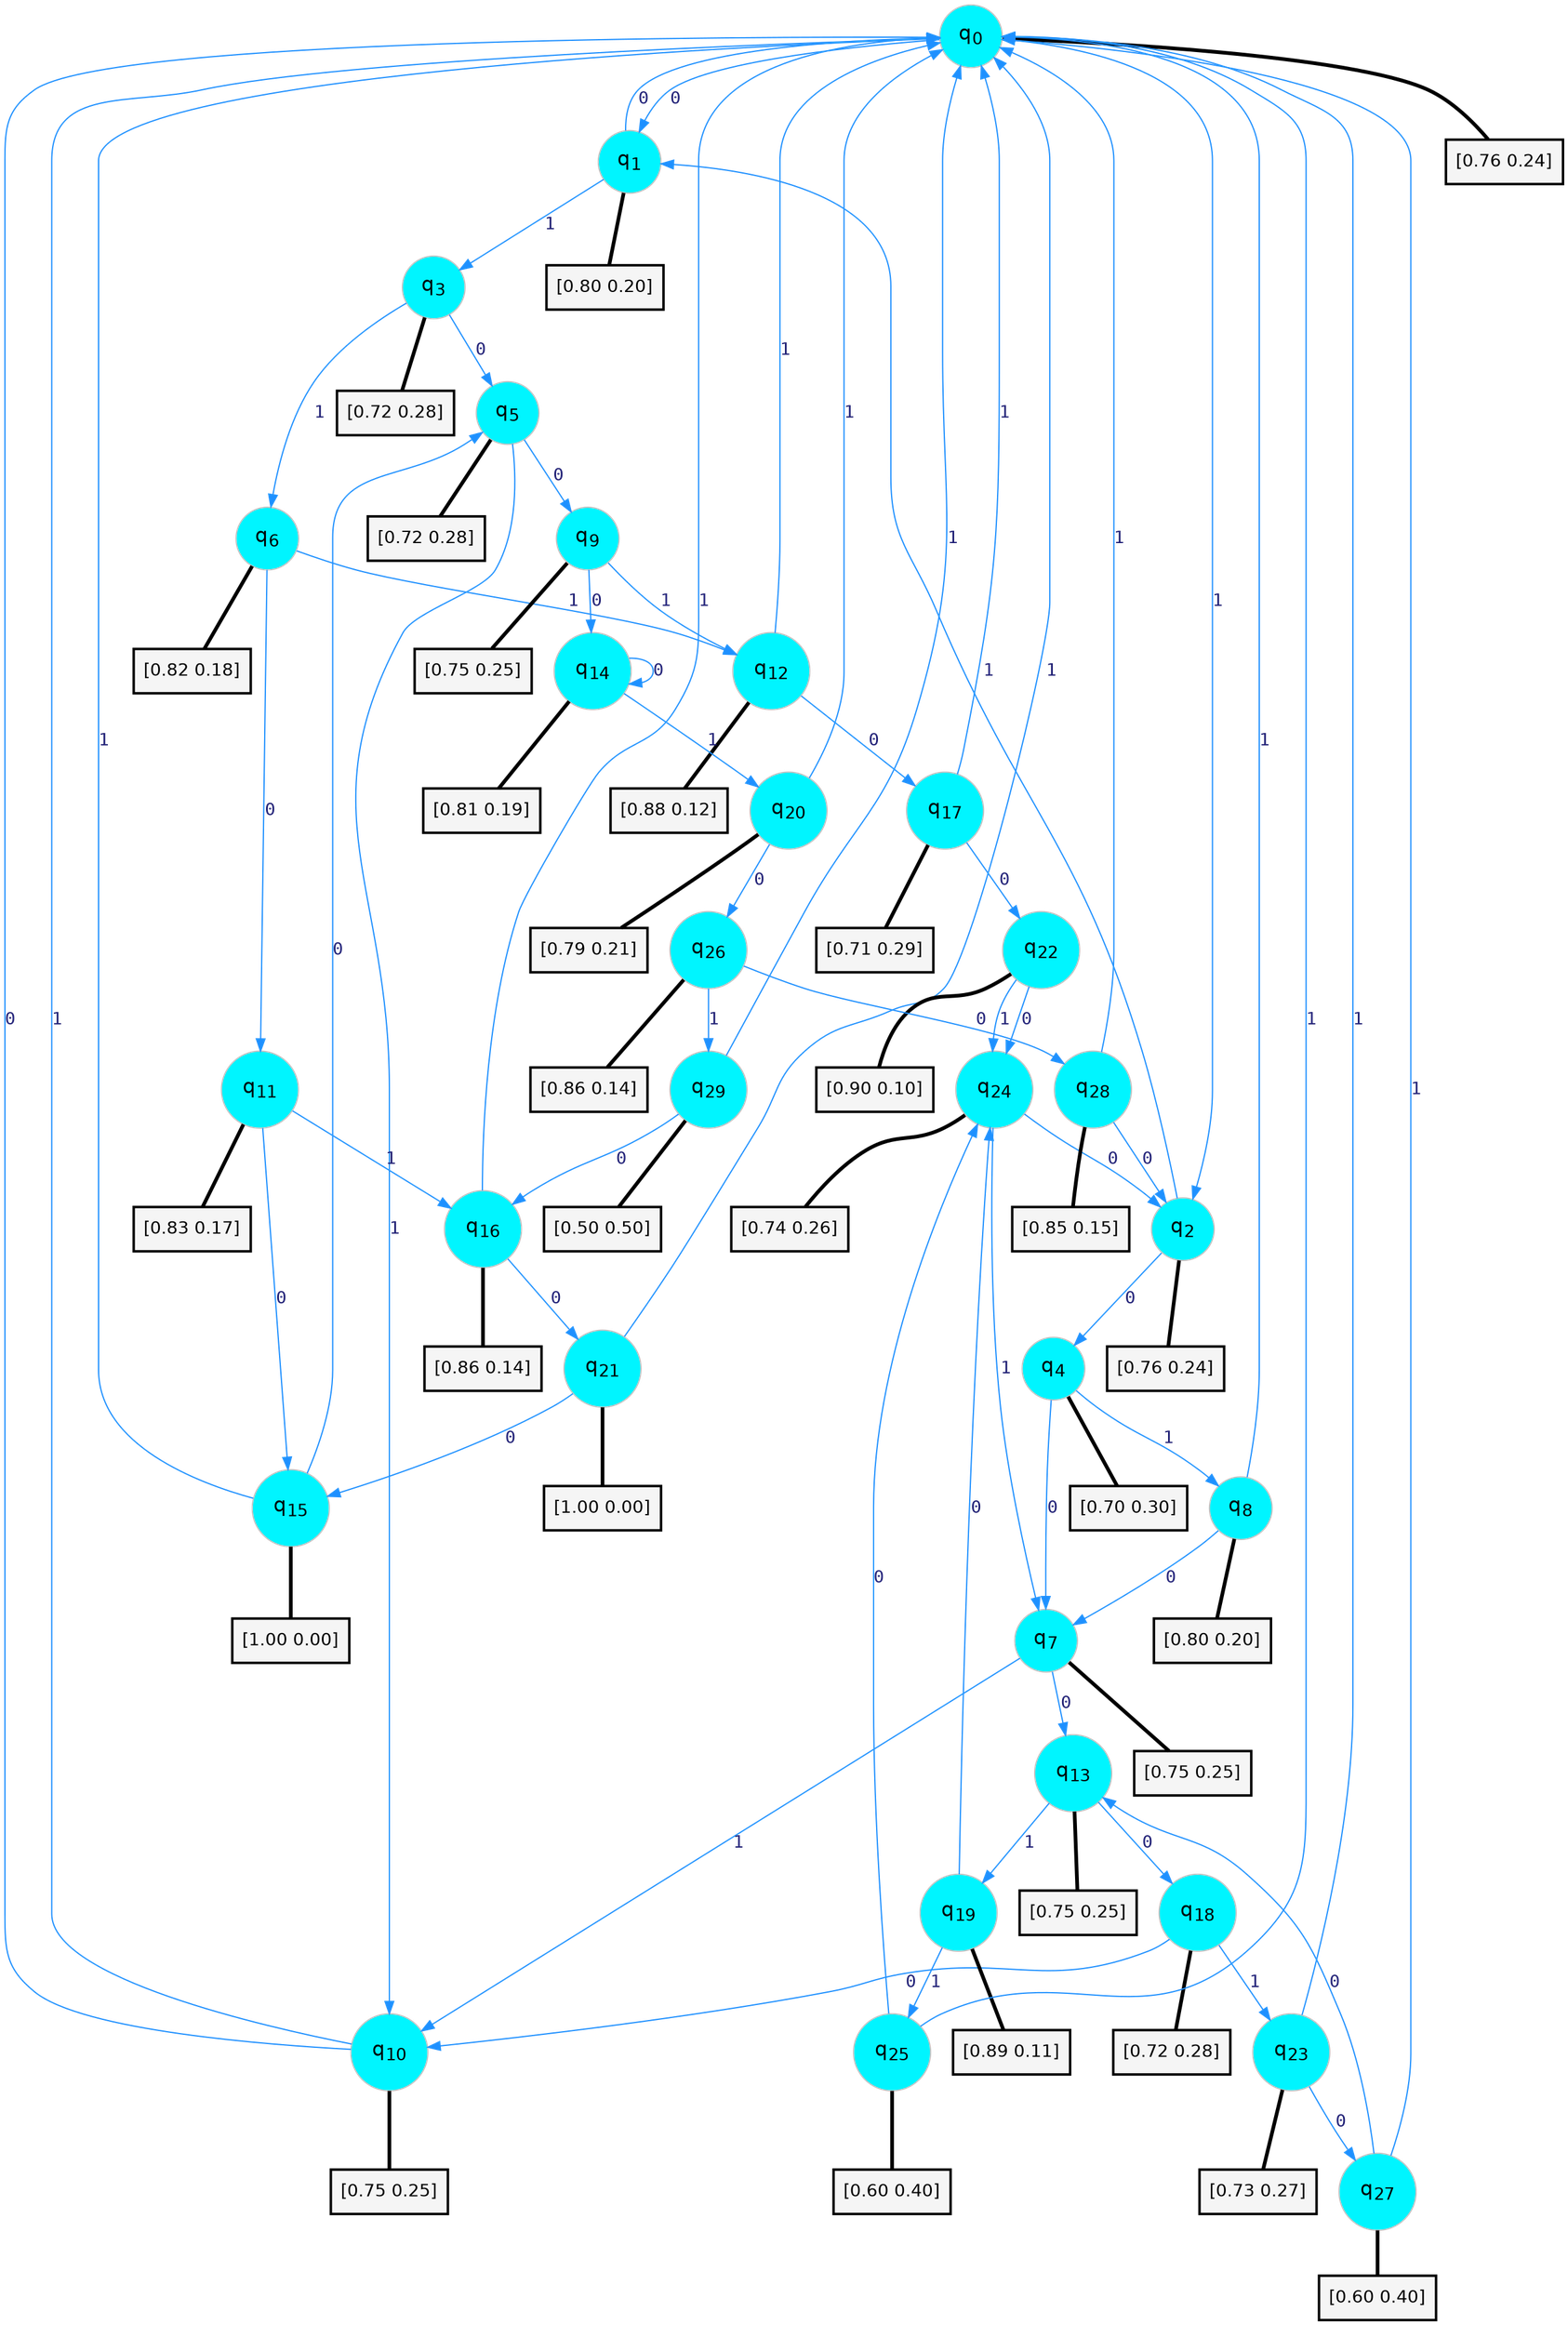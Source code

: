 digraph G {
graph [
bgcolor=transparent, dpi=300, rankdir=TD, size="40,25"];
node [
color=gray, fillcolor=turquoise1, fontcolor=black, fontname=Helvetica, fontsize=16, fontweight=bold, shape=circle, style=filled];
edge [
arrowsize=1, color=dodgerblue1, fontcolor=midnightblue, fontname=courier, fontweight=bold, penwidth=1, style=solid, weight=20];
0[label=<q<SUB>0</SUB>>];
1[label=<q<SUB>1</SUB>>];
2[label=<q<SUB>2</SUB>>];
3[label=<q<SUB>3</SUB>>];
4[label=<q<SUB>4</SUB>>];
5[label=<q<SUB>5</SUB>>];
6[label=<q<SUB>6</SUB>>];
7[label=<q<SUB>7</SUB>>];
8[label=<q<SUB>8</SUB>>];
9[label=<q<SUB>9</SUB>>];
10[label=<q<SUB>10</SUB>>];
11[label=<q<SUB>11</SUB>>];
12[label=<q<SUB>12</SUB>>];
13[label=<q<SUB>13</SUB>>];
14[label=<q<SUB>14</SUB>>];
15[label=<q<SUB>15</SUB>>];
16[label=<q<SUB>16</SUB>>];
17[label=<q<SUB>17</SUB>>];
18[label=<q<SUB>18</SUB>>];
19[label=<q<SUB>19</SUB>>];
20[label=<q<SUB>20</SUB>>];
21[label=<q<SUB>21</SUB>>];
22[label=<q<SUB>22</SUB>>];
23[label=<q<SUB>23</SUB>>];
24[label=<q<SUB>24</SUB>>];
25[label=<q<SUB>25</SUB>>];
26[label=<q<SUB>26</SUB>>];
27[label=<q<SUB>27</SUB>>];
28[label=<q<SUB>28</SUB>>];
29[label=<q<SUB>29</SUB>>];
30[label="[0.76 0.24]", shape=box,fontcolor=black, fontname=Helvetica, fontsize=14, penwidth=2, fillcolor=whitesmoke,color=black];
31[label="[0.80 0.20]", shape=box,fontcolor=black, fontname=Helvetica, fontsize=14, penwidth=2, fillcolor=whitesmoke,color=black];
32[label="[0.76 0.24]", shape=box,fontcolor=black, fontname=Helvetica, fontsize=14, penwidth=2, fillcolor=whitesmoke,color=black];
33[label="[0.72 0.28]", shape=box,fontcolor=black, fontname=Helvetica, fontsize=14, penwidth=2, fillcolor=whitesmoke,color=black];
34[label="[0.70 0.30]", shape=box,fontcolor=black, fontname=Helvetica, fontsize=14, penwidth=2, fillcolor=whitesmoke,color=black];
35[label="[0.72 0.28]", shape=box,fontcolor=black, fontname=Helvetica, fontsize=14, penwidth=2, fillcolor=whitesmoke,color=black];
36[label="[0.82 0.18]", shape=box,fontcolor=black, fontname=Helvetica, fontsize=14, penwidth=2, fillcolor=whitesmoke,color=black];
37[label="[0.75 0.25]", shape=box,fontcolor=black, fontname=Helvetica, fontsize=14, penwidth=2, fillcolor=whitesmoke,color=black];
38[label="[0.80 0.20]", shape=box,fontcolor=black, fontname=Helvetica, fontsize=14, penwidth=2, fillcolor=whitesmoke,color=black];
39[label="[0.75 0.25]", shape=box,fontcolor=black, fontname=Helvetica, fontsize=14, penwidth=2, fillcolor=whitesmoke,color=black];
40[label="[0.75 0.25]", shape=box,fontcolor=black, fontname=Helvetica, fontsize=14, penwidth=2, fillcolor=whitesmoke,color=black];
41[label="[0.83 0.17]", shape=box,fontcolor=black, fontname=Helvetica, fontsize=14, penwidth=2, fillcolor=whitesmoke,color=black];
42[label="[0.88 0.12]", shape=box,fontcolor=black, fontname=Helvetica, fontsize=14, penwidth=2, fillcolor=whitesmoke,color=black];
43[label="[0.75 0.25]", shape=box,fontcolor=black, fontname=Helvetica, fontsize=14, penwidth=2, fillcolor=whitesmoke,color=black];
44[label="[0.81 0.19]", shape=box,fontcolor=black, fontname=Helvetica, fontsize=14, penwidth=2, fillcolor=whitesmoke,color=black];
45[label="[1.00 0.00]", shape=box,fontcolor=black, fontname=Helvetica, fontsize=14, penwidth=2, fillcolor=whitesmoke,color=black];
46[label="[0.86 0.14]", shape=box,fontcolor=black, fontname=Helvetica, fontsize=14, penwidth=2, fillcolor=whitesmoke,color=black];
47[label="[0.71 0.29]", shape=box,fontcolor=black, fontname=Helvetica, fontsize=14, penwidth=2, fillcolor=whitesmoke,color=black];
48[label="[0.72 0.28]", shape=box,fontcolor=black, fontname=Helvetica, fontsize=14, penwidth=2, fillcolor=whitesmoke,color=black];
49[label="[0.89 0.11]", shape=box,fontcolor=black, fontname=Helvetica, fontsize=14, penwidth=2, fillcolor=whitesmoke,color=black];
50[label="[0.79 0.21]", shape=box,fontcolor=black, fontname=Helvetica, fontsize=14, penwidth=2, fillcolor=whitesmoke,color=black];
51[label="[1.00 0.00]", shape=box,fontcolor=black, fontname=Helvetica, fontsize=14, penwidth=2, fillcolor=whitesmoke,color=black];
52[label="[0.90 0.10]", shape=box,fontcolor=black, fontname=Helvetica, fontsize=14, penwidth=2, fillcolor=whitesmoke,color=black];
53[label="[0.73 0.27]", shape=box,fontcolor=black, fontname=Helvetica, fontsize=14, penwidth=2, fillcolor=whitesmoke,color=black];
54[label="[0.74 0.26]", shape=box,fontcolor=black, fontname=Helvetica, fontsize=14, penwidth=2, fillcolor=whitesmoke,color=black];
55[label="[0.60 0.40]", shape=box,fontcolor=black, fontname=Helvetica, fontsize=14, penwidth=2, fillcolor=whitesmoke,color=black];
56[label="[0.86 0.14]", shape=box,fontcolor=black, fontname=Helvetica, fontsize=14, penwidth=2, fillcolor=whitesmoke,color=black];
57[label="[0.60 0.40]", shape=box,fontcolor=black, fontname=Helvetica, fontsize=14, penwidth=2, fillcolor=whitesmoke,color=black];
58[label="[0.85 0.15]", shape=box,fontcolor=black, fontname=Helvetica, fontsize=14, penwidth=2, fillcolor=whitesmoke,color=black];
59[label="[0.50 0.50]", shape=box,fontcolor=black, fontname=Helvetica, fontsize=14, penwidth=2, fillcolor=whitesmoke,color=black];
0->1 [label=0];
0->2 [label=1];
0->30 [arrowhead=none, penwidth=3,color=black];
1->0 [label=0];
1->3 [label=1];
1->31 [arrowhead=none, penwidth=3,color=black];
2->4 [label=0];
2->1 [label=1];
2->32 [arrowhead=none, penwidth=3,color=black];
3->5 [label=0];
3->6 [label=1];
3->33 [arrowhead=none, penwidth=3,color=black];
4->7 [label=0];
4->8 [label=1];
4->34 [arrowhead=none, penwidth=3,color=black];
5->9 [label=0];
5->10 [label=1];
5->35 [arrowhead=none, penwidth=3,color=black];
6->11 [label=0];
6->12 [label=1];
6->36 [arrowhead=none, penwidth=3,color=black];
7->13 [label=0];
7->10 [label=1];
7->37 [arrowhead=none, penwidth=3,color=black];
8->7 [label=0];
8->0 [label=1];
8->38 [arrowhead=none, penwidth=3,color=black];
9->14 [label=0];
9->12 [label=1];
9->39 [arrowhead=none, penwidth=3,color=black];
10->0 [label=0];
10->0 [label=1];
10->40 [arrowhead=none, penwidth=3,color=black];
11->15 [label=0];
11->16 [label=1];
11->41 [arrowhead=none, penwidth=3,color=black];
12->17 [label=0];
12->0 [label=1];
12->42 [arrowhead=none, penwidth=3,color=black];
13->18 [label=0];
13->19 [label=1];
13->43 [arrowhead=none, penwidth=3,color=black];
14->14 [label=0];
14->20 [label=1];
14->44 [arrowhead=none, penwidth=3,color=black];
15->5 [label=0];
15->0 [label=1];
15->45 [arrowhead=none, penwidth=3,color=black];
16->21 [label=0];
16->0 [label=1];
16->46 [arrowhead=none, penwidth=3,color=black];
17->22 [label=0];
17->0 [label=1];
17->47 [arrowhead=none, penwidth=3,color=black];
18->10 [label=0];
18->23 [label=1];
18->48 [arrowhead=none, penwidth=3,color=black];
19->24 [label=0];
19->25 [label=1];
19->49 [arrowhead=none, penwidth=3,color=black];
20->26 [label=0];
20->0 [label=1];
20->50 [arrowhead=none, penwidth=3,color=black];
21->15 [label=0];
21->0 [label=1];
21->51 [arrowhead=none, penwidth=3,color=black];
22->24 [label=0];
22->24 [label=1];
22->52 [arrowhead=none, penwidth=3,color=black];
23->27 [label=0];
23->0 [label=1];
23->53 [arrowhead=none, penwidth=3,color=black];
24->2 [label=0];
24->7 [label=1];
24->54 [arrowhead=none, penwidth=3,color=black];
25->24 [label=0];
25->0 [label=1];
25->55 [arrowhead=none, penwidth=3,color=black];
26->28 [label=0];
26->29 [label=1];
26->56 [arrowhead=none, penwidth=3,color=black];
27->13 [label=0];
27->0 [label=1];
27->57 [arrowhead=none, penwidth=3,color=black];
28->2 [label=0];
28->0 [label=1];
28->58 [arrowhead=none, penwidth=3,color=black];
29->16 [label=0];
29->0 [label=1];
29->59 [arrowhead=none, penwidth=3,color=black];
}
